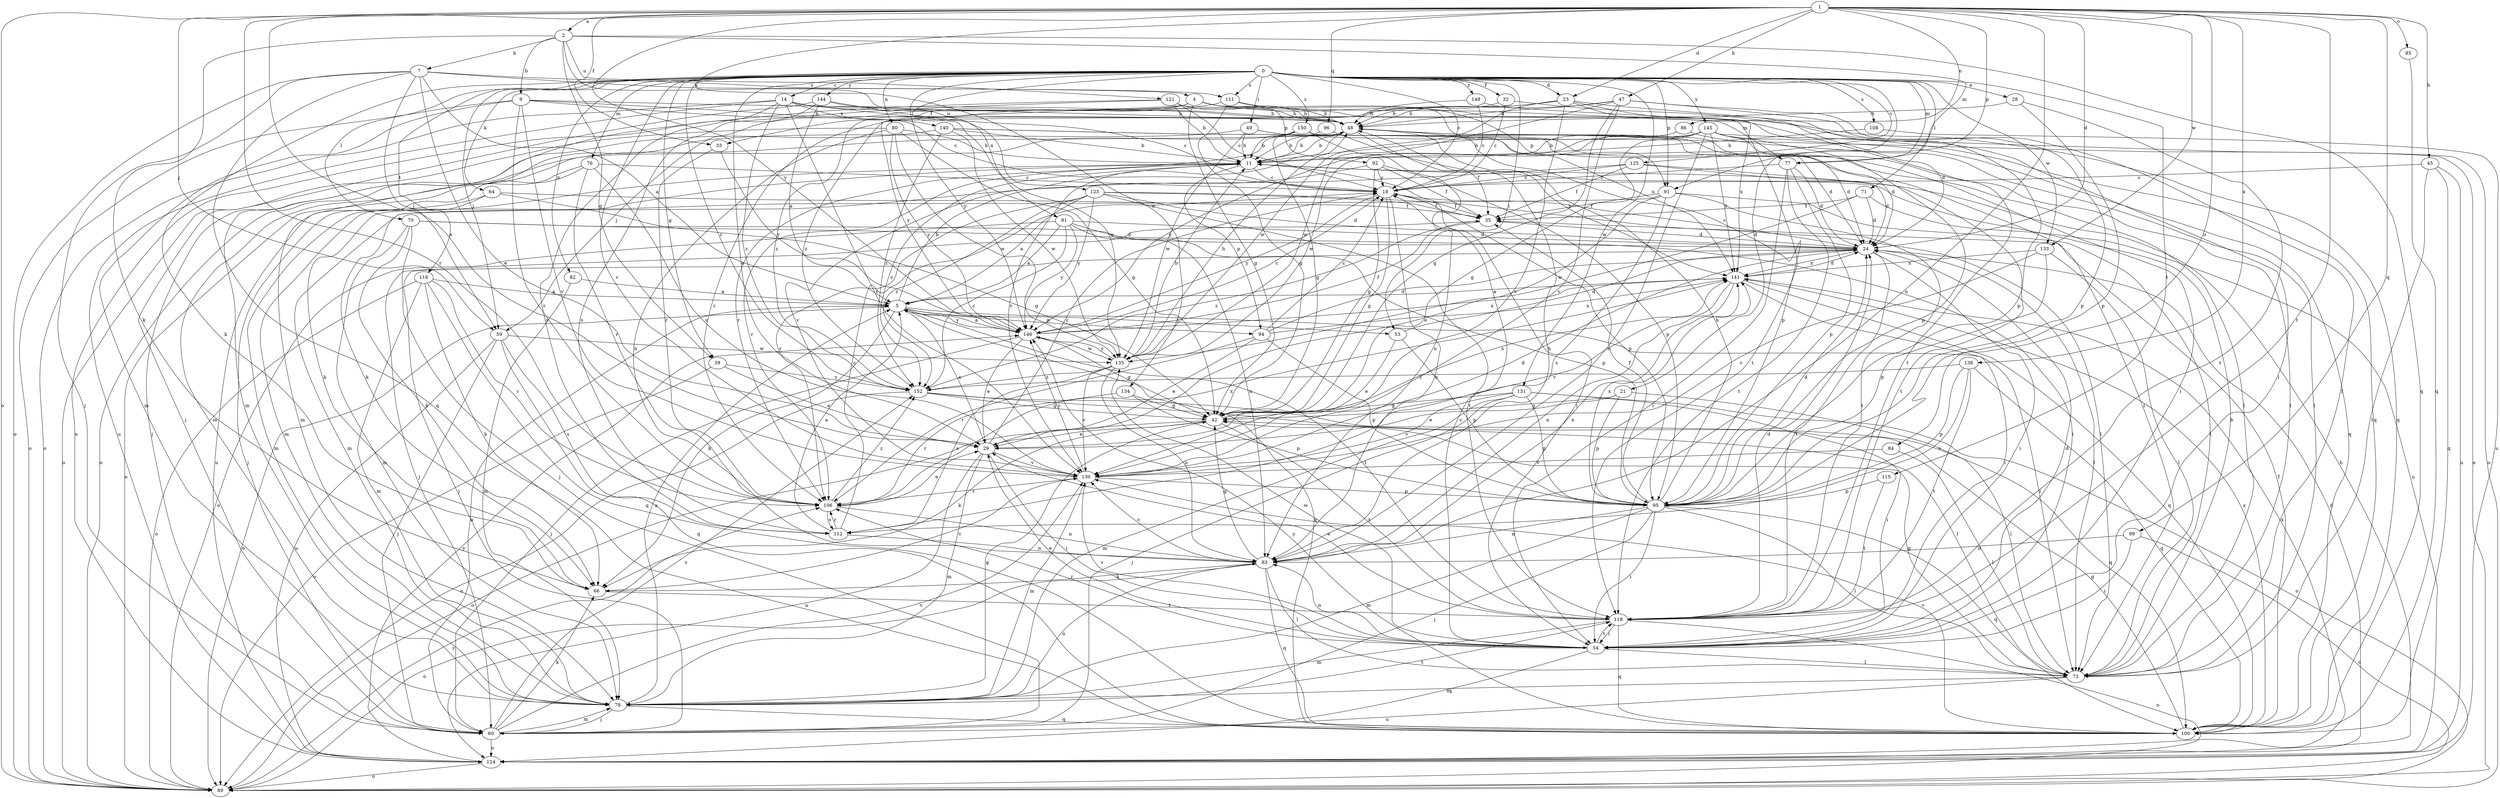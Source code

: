 strict digraph  {
0;
1;
2;
4;
5;
7;
9;
11;
14;
18;
21;
23;
24;
28;
29;
32;
33;
35;
39;
42;
45;
47;
48;
49;
53;
54;
59;
60;
64;
66;
70;
71;
72;
76;
77;
78;
80;
81;
82;
83;
84;
85;
86;
89;
91;
92;
94;
95;
96;
99;
100;
106;
108;
111;
112;
115;
116;
118;
121;
123;
124;
125;
130;
131;
133;
134;
135;
136;
140;
141;
144;
145;
146;
148;
150;
152;
0 -> 14  [label=c];
0 -> 18  [label=c];
0 -> 21  [label=d];
0 -> 23  [label=d];
0 -> 28  [label=e];
0 -> 29  [label=e];
0 -> 32  [label=f];
0 -> 39  [label=g];
0 -> 49  [label=i];
0 -> 53  [label=i];
0 -> 59  [label=j];
0 -> 64  [label=k];
0 -> 66  [label=k];
0 -> 70  [label=l];
0 -> 71  [label=l];
0 -> 76  [label=m];
0 -> 77  [label=m];
0 -> 80  [label=n];
0 -> 81  [label=n];
0 -> 82  [label=n];
0 -> 91  [label=p];
0 -> 108  [label=s];
0 -> 111  [label=s];
0 -> 115  [label=t];
0 -> 116  [label=t];
0 -> 125  [label=v];
0 -> 130  [label=v];
0 -> 131  [label=w];
0 -> 133  [label=w];
0 -> 144  [label=y];
0 -> 145  [label=y];
0 -> 146  [label=y];
0 -> 148  [label=z];
0 -> 150  [label=z];
0 -> 152  [label=z];
1 -> 2  [label=a];
1 -> 23  [label=d];
1 -> 24  [label=d];
1 -> 29  [label=e];
1 -> 33  [label=f];
1 -> 45  [label=h];
1 -> 47  [label=h];
1 -> 59  [label=j];
1 -> 83  [label=n];
1 -> 84  [label=o];
1 -> 85  [label=o];
1 -> 86  [label=o];
1 -> 89  [label=o];
1 -> 91  [label=p];
1 -> 96  [label=q];
1 -> 99  [label=q];
1 -> 106  [label=r];
1 -> 118  [label=t];
1 -> 133  [label=w];
1 -> 134  [label=w];
1 -> 136  [label=x];
1 -> 146  [label=y];
2 -> 7  [label=b];
2 -> 9  [label=b];
2 -> 39  [label=g];
2 -> 66  [label=k];
2 -> 77  [label=m];
2 -> 100  [label=q];
2 -> 121  [label=u];
2 -> 123  [label=u];
4 -> 33  [label=f];
4 -> 42  [label=g];
4 -> 48  [label=h];
4 -> 59  [label=j];
4 -> 91  [label=p];
4 -> 92  [label=p];
4 -> 118  [label=t];
4 -> 146  [label=y];
5 -> 11  [label=b];
5 -> 53  [label=i];
5 -> 66  [label=k];
5 -> 72  [label=l];
5 -> 89  [label=o];
5 -> 94  [label=p];
5 -> 100  [label=q];
5 -> 118  [label=t];
5 -> 146  [label=y];
7 -> 4  [label=a];
7 -> 5  [label=a];
7 -> 29  [label=e];
7 -> 59  [label=j];
7 -> 60  [label=j];
7 -> 89  [label=o];
7 -> 100  [label=q];
7 -> 111  [label=s];
9 -> 18  [label=c];
9 -> 48  [label=h];
9 -> 77  [label=m];
9 -> 78  [label=m];
9 -> 89  [label=o];
9 -> 106  [label=r];
9 -> 130  [label=v];
11 -> 18  [label=c];
11 -> 48  [label=h];
11 -> 54  [label=i];
11 -> 66  [label=k];
11 -> 78  [label=m];
11 -> 94  [label=p];
11 -> 106  [label=r];
11 -> 152  [label=z];
14 -> 48  [label=h];
14 -> 89  [label=o];
14 -> 100  [label=q];
14 -> 112  [label=s];
14 -> 124  [label=u];
14 -> 130  [label=v];
14 -> 135  [label=w];
14 -> 140  [label=x];
14 -> 152  [label=z];
18 -> 35  [label=f];
18 -> 42  [label=g];
18 -> 83  [label=n];
18 -> 95  [label=p];
18 -> 146  [label=y];
21 -> 29  [label=e];
21 -> 42  [label=g];
21 -> 72  [label=l];
21 -> 95  [label=p];
23 -> 24  [label=d];
23 -> 48  [label=h];
23 -> 95  [label=p];
23 -> 130  [label=v];
23 -> 135  [label=w];
23 -> 141  [label=x];
23 -> 152  [label=z];
24 -> 18  [label=c];
24 -> 54  [label=i];
24 -> 60  [label=j];
24 -> 72  [label=l];
24 -> 118  [label=t];
24 -> 141  [label=x];
28 -> 48  [label=h];
28 -> 95  [label=p];
28 -> 118  [label=t];
29 -> 5  [label=a];
29 -> 18  [label=c];
29 -> 54  [label=i];
29 -> 78  [label=m];
29 -> 124  [label=u];
29 -> 130  [label=v];
32 -> 18  [label=c];
32 -> 48  [label=h];
32 -> 54  [label=i];
33 -> 106  [label=r];
33 -> 146  [label=y];
35 -> 24  [label=d];
35 -> 60  [label=j];
35 -> 152  [label=z];
39 -> 29  [label=e];
39 -> 89  [label=o];
39 -> 152  [label=z];
42 -> 29  [label=e];
42 -> 66  [label=k];
42 -> 89  [label=o];
42 -> 118  [label=t];
42 -> 141  [label=x];
45 -> 18  [label=c];
45 -> 72  [label=l];
45 -> 100  [label=q];
45 -> 124  [label=u];
47 -> 42  [label=g];
47 -> 48  [label=h];
47 -> 72  [label=l];
47 -> 95  [label=p];
47 -> 106  [label=r];
47 -> 130  [label=v];
47 -> 135  [label=w];
48 -> 11  [label=b];
48 -> 35  [label=f];
48 -> 54  [label=i];
48 -> 72  [label=l];
48 -> 89  [label=o];
48 -> 95  [label=p];
48 -> 106  [label=r];
48 -> 130  [label=v];
49 -> 11  [label=b];
49 -> 24  [label=d];
49 -> 78  [label=m];
49 -> 89  [label=o];
49 -> 135  [label=w];
53 -> 24  [label=d];
53 -> 29  [label=e];
53 -> 95  [label=p];
54 -> 18  [label=c];
54 -> 24  [label=d];
54 -> 29  [label=e];
54 -> 60  [label=j];
54 -> 72  [label=l];
54 -> 83  [label=n];
54 -> 106  [label=r];
54 -> 118  [label=t];
54 -> 130  [label=v];
54 -> 135  [label=w];
59 -> 60  [label=j];
59 -> 100  [label=q];
59 -> 112  [label=s];
59 -> 124  [label=u];
59 -> 135  [label=w];
60 -> 5  [label=a];
60 -> 66  [label=k];
60 -> 78  [label=m];
60 -> 124  [label=u];
60 -> 130  [label=v];
60 -> 152  [label=z];
64 -> 35  [label=f];
64 -> 42  [label=g];
64 -> 60  [label=j];
64 -> 78  [label=m];
66 -> 118  [label=t];
66 -> 130  [label=v];
70 -> 24  [label=d];
70 -> 54  [label=i];
70 -> 60  [label=j];
70 -> 66  [label=k];
70 -> 78  [label=m];
71 -> 24  [label=d];
71 -> 29  [label=e];
71 -> 35  [label=f];
71 -> 124  [label=u];
72 -> 11  [label=b];
72 -> 42  [label=g];
72 -> 78  [label=m];
72 -> 124  [label=u];
76 -> 18  [label=c];
76 -> 89  [label=o];
76 -> 106  [label=r];
76 -> 124  [label=u];
76 -> 130  [label=v];
77 -> 18  [label=c];
77 -> 24  [label=d];
77 -> 54  [label=i];
77 -> 95  [label=p];
77 -> 118  [label=t];
78 -> 5  [label=a];
78 -> 42  [label=g];
78 -> 60  [label=j];
78 -> 83  [label=n];
78 -> 100  [label=q];
78 -> 118  [label=t];
80 -> 11  [label=b];
80 -> 42  [label=g];
80 -> 83  [label=n];
80 -> 89  [label=o];
80 -> 135  [label=w];
80 -> 146  [label=y];
81 -> 5  [label=a];
81 -> 24  [label=d];
81 -> 83  [label=n];
81 -> 89  [label=o];
81 -> 95  [label=p];
81 -> 146  [label=y];
81 -> 152  [label=z];
82 -> 5  [label=a];
82 -> 78  [label=m];
83 -> 42  [label=g];
83 -> 48  [label=h];
83 -> 66  [label=k];
83 -> 72  [label=l];
83 -> 89  [label=o];
83 -> 100  [label=q];
83 -> 130  [label=v];
83 -> 141  [label=x];
84 -> 72  [label=l];
84 -> 130  [label=v];
85 -> 100  [label=q];
86 -> 11  [label=b];
86 -> 72  [label=l];
89 -> 106  [label=r];
91 -> 35  [label=f];
91 -> 72  [label=l];
91 -> 78  [label=m];
91 -> 112  [label=s];
91 -> 118  [label=t];
91 -> 135  [label=w];
92 -> 18  [label=c];
92 -> 35  [label=f];
92 -> 42  [label=g];
92 -> 95  [label=p];
92 -> 130  [label=v];
94 -> 18  [label=c];
94 -> 24  [label=d];
94 -> 29  [label=e];
94 -> 95  [label=p];
94 -> 106  [label=r];
94 -> 141  [label=x];
95 -> 24  [label=d];
95 -> 35  [label=f];
95 -> 48  [label=h];
95 -> 54  [label=i];
95 -> 60  [label=j];
95 -> 72  [label=l];
95 -> 78  [label=m];
95 -> 83  [label=n];
95 -> 100  [label=q];
95 -> 141  [label=x];
96 -> 11  [label=b];
96 -> 141  [label=x];
99 -> 54  [label=i];
99 -> 83  [label=n];
99 -> 89  [label=o];
100 -> 35  [label=f];
100 -> 42  [label=g];
100 -> 130  [label=v];
100 -> 141  [label=x];
100 -> 146  [label=y];
106 -> 29  [label=e];
106 -> 83  [label=n];
106 -> 112  [label=s];
106 -> 141  [label=x];
106 -> 152  [label=z];
108 -> 11  [label=b];
108 -> 124  [label=u];
111 -> 42  [label=g];
111 -> 48  [label=h];
111 -> 118  [label=t];
111 -> 152  [label=z];
112 -> 5  [label=a];
112 -> 18  [label=c];
112 -> 83  [label=n];
112 -> 106  [label=r];
115 -> 95  [label=p];
115 -> 118  [label=t];
116 -> 5  [label=a];
116 -> 66  [label=k];
116 -> 78  [label=m];
116 -> 89  [label=o];
116 -> 100  [label=q];
116 -> 106  [label=r];
118 -> 24  [label=d];
118 -> 29  [label=e];
118 -> 54  [label=i];
118 -> 78  [label=m];
118 -> 89  [label=o];
118 -> 100  [label=q];
121 -> 11  [label=b];
121 -> 18  [label=c];
121 -> 48  [label=h];
121 -> 112  [label=s];
121 -> 124  [label=u];
121 -> 141  [label=x];
123 -> 5  [label=a];
123 -> 24  [label=d];
123 -> 35  [label=f];
123 -> 72  [label=l];
123 -> 106  [label=r];
123 -> 118  [label=t];
123 -> 146  [label=y];
123 -> 152  [label=z];
124 -> 11  [label=b];
124 -> 24  [label=d];
124 -> 89  [label=o];
124 -> 141  [label=x];
124 -> 146  [label=y];
125 -> 18  [label=c];
125 -> 24  [label=d];
125 -> 35  [label=f];
125 -> 66  [label=k];
125 -> 118  [label=t];
130 -> 24  [label=d];
130 -> 78  [label=m];
130 -> 95  [label=p];
130 -> 106  [label=r];
130 -> 146  [label=y];
131 -> 42  [label=g];
131 -> 54  [label=i];
131 -> 60  [label=j];
131 -> 78  [label=m];
131 -> 89  [label=o];
131 -> 95  [label=p];
131 -> 130  [label=v];
133 -> 72  [label=l];
133 -> 95  [label=p];
133 -> 130  [label=v];
133 -> 141  [label=x];
134 -> 42  [label=g];
134 -> 95  [label=p];
134 -> 106  [label=r];
135 -> 11  [label=b];
135 -> 48  [label=h];
135 -> 83  [label=n];
135 -> 112  [label=s];
135 -> 130  [label=v];
135 -> 146  [label=y];
135 -> 152  [label=z];
136 -> 95  [label=p];
136 -> 100  [label=q];
136 -> 112  [label=s];
136 -> 118  [label=t];
136 -> 152  [label=z];
140 -> 11  [label=b];
140 -> 24  [label=d];
140 -> 60  [label=j];
140 -> 72  [label=l];
140 -> 135  [label=w];
140 -> 152  [label=z];
141 -> 5  [label=a];
141 -> 24  [label=d];
141 -> 54  [label=i];
141 -> 83  [label=n];
141 -> 100  [label=q];
141 -> 130  [label=v];
144 -> 5  [label=a];
144 -> 18  [label=c];
144 -> 48  [label=h];
144 -> 60  [label=j];
144 -> 78  [label=m];
145 -> 11  [label=b];
145 -> 24  [label=d];
145 -> 42  [label=g];
145 -> 83  [label=n];
145 -> 89  [label=o];
145 -> 95  [label=p];
145 -> 100  [label=q];
145 -> 135  [label=w];
145 -> 141  [label=x];
145 -> 146  [label=y];
146 -> 5  [label=a];
146 -> 18  [label=c];
146 -> 29  [label=e];
146 -> 35  [label=f];
146 -> 42  [label=g];
146 -> 60  [label=j];
146 -> 135  [label=w];
146 -> 141  [label=x];
148 -> 18  [label=c];
148 -> 48  [label=h];
148 -> 100  [label=q];
150 -> 11  [label=b];
150 -> 42  [label=g];
150 -> 72  [label=l];
150 -> 78  [label=m];
150 -> 83  [label=n];
152 -> 42  [label=g];
152 -> 72  [label=l];
152 -> 89  [label=o];
152 -> 100  [label=q];
}

